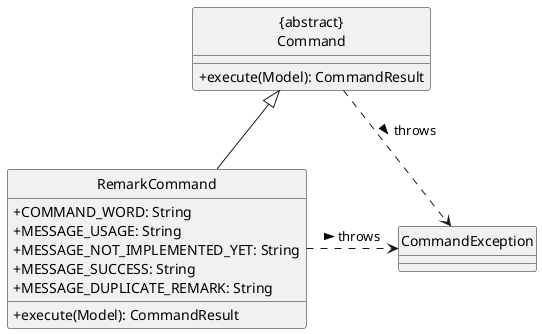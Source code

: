 @startuml
hide circle
skinparam classAttributeIconSize 0

Class "{abstract}\nCommand" as Command {
  +execute(Model): CommandResult
}
Class RemarkCommand {
  +COMMAND_WORD: String
  +MESSAGE_USAGE: String
  +MESSAGE_NOT_IMPLEMENTED_YET: String
  +MESSAGE_SUCCESS: String
  +MESSAGE_DUPLICATE_REMARK: String
  +execute(Model): CommandResult
}
Class CommandException

RemarkCommand -up-|> Command
Command ..> CommandException: throws >
RemarkCommand .right.> CommandException: throws >
@enduml
